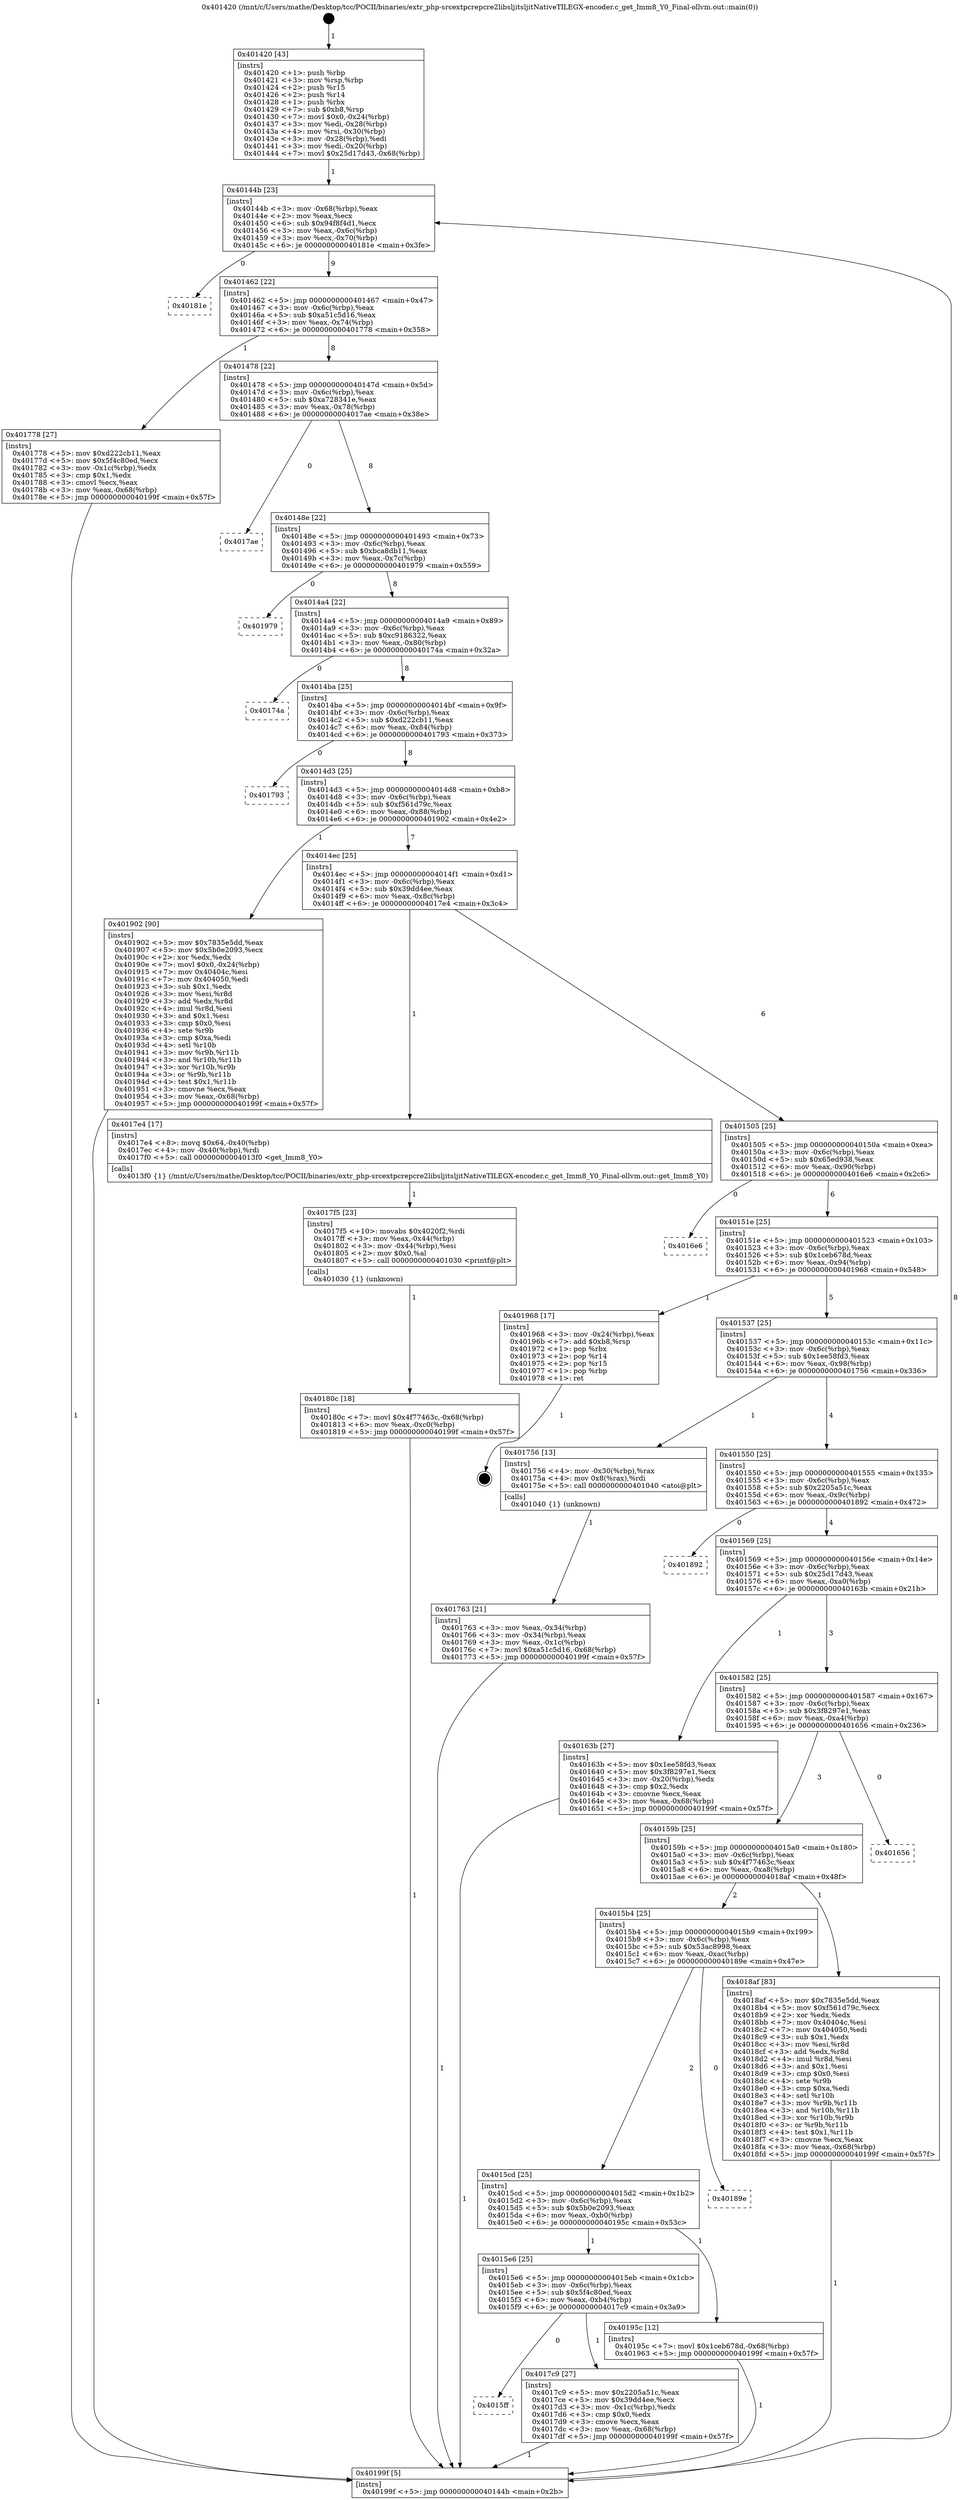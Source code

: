 digraph "0x401420" {
  label = "0x401420 (/mnt/c/Users/mathe/Desktop/tcc/POCII/binaries/extr_php-srcextpcrepcre2libsljitsljitNativeTILEGX-encoder.c_get_Imm8_Y0_Final-ollvm.out::main(0))"
  labelloc = "t"
  node[shape=record]

  Entry [label="",width=0.3,height=0.3,shape=circle,fillcolor=black,style=filled]
  "0x40144b" [label="{
     0x40144b [23]\l
     | [instrs]\l
     &nbsp;&nbsp;0x40144b \<+3\>: mov -0x68(%rbp),%eax\l
     &nbsp;&nbsp;0x40144e \<+2\>: mov %eax,%ecx\l
     &nbsp;&nbsp;0x401450 \<+6\>: sub $0x94f8f4d1,%ecx\l
     &nbsp;&nbsp;0x401456 \<+3\>: mov %eax,-0x6c(%rbp)\l
     &nbsp;&nbsp;0x401459 \<+3\>: mov %ecx,-0x70(%rbp)\l
     &nbsp;&nbsp;0x40145c \<+6\>: je 000000000040181e \<main+0x3fe\>\l
  }"]
  "0x40181e" [label="{
     0x40181e\l
  }", style=dashed]
  "0x401462" [label="{
     0x401462 [22]\l
     | [instrs]\l
     &nbsp;&nbsp;0x401462 \<+5\>: jmp 0000000000401467 \<main+0x47\>\l
     &nbsp;&nbsp;0x401467 \<+3\>: mov -0x6c(%rbp),%eax\l
     &nbsp;&nbsp;0x40146a \<+5\>: sub $0xa51c5d16,%eax\l
     &nbsp;&nbsp;0x40146f \<+3\>: mov %eax,-0x74(%rbp)\l
     &nbsp;&nbsp;0x401472 \<+6\>: je 0000000000401778 \<main+0x358\>\l
  }"]
  Exit [label="",width=0.3,height=0.3,shape=circle,fillcolor=black,style=filled,peripheries=2]
  "0x401778" [label="{
     0x401778 [27]\l
     | [instrs]\l
     &nbsp;&nbsp;0x401778 \<+5\>: mov $0xd222cb11,%eax\l
     &nbsp;&nbsp;0x40177d \<+5\>: mov $0x5f4c80ed,%ecx\l
     &nbsp;&nbsp;0x401782 \<+3\>: mov -0x1c(%rbp),%edx\l
     &nbsp;&nbsp;0x401785 \<+3\>: cmp $0x1,%edx\l
     &nbsp;&nbsp;0x401788 \<+3\>: cmovl %ecx,%eax\l
     &nbsp;&nbsp;0x40178b \<+3\>: mov %eax,-0x68(%rbp)\l
     &nbsp;&nbsp;0x40178e \<+5\>: jmp 000000000040199f \<main+0x57f\>\l
  }"]
  "0x401478" [label="{
     0x401478 [22]\l
     | [instrs]\l
     &nbsp;&nbsp;0x401478 \<+5\>: jmp 000000000040147d \<main+0x5d\>\l
     &nbsp;&nbsp;0x40147d \<+3\>: mov -0x6c(%rbp),%eax\l
     &nbsp;&nbsp;0x401480 \<+5\>: sub $0xa728341e,%eax\l
     &nbsp;&nbsp;0x401485 \<+3\>: mov %eax,-0x78(%rbp)\l
     &nbsp;&nbsp;0x401488 \<+6\>: je 00000000004017ae \<main+0x38e\>\l
  }"]
  "0x40180c" [label="{
     0x40180c [18]\l
     | [instrs]\l
     &nbsp;&nbsp;0x40180c \<+7\>: movl $0x4f77463c,-0x68(%rbp)\l
     &nbsp;&nbsp;0x401813 \<+6\>: mov %eax,-0xc0(%rbp)\l
     &nbsp;&nbsp;0x401819 \<+5\>: jmp 000000000040199f \<main+0x57f\>\l
  }"]
  "0x4017ae" [label="{
     0x4017ae\l
  }", style=dashed]
  "0x40148e" [label="{
     0x40148e [22]\l
     | [instrs]\l
     &nbsp;&nbsp;0x40148e \<+5\>: jmp 0000000000401493 \<main+0x73\>\l
     &nbsp;&nbsp;0x401493 \<+3\>: mov -0x6c(%rbp),%eax\l
     &nbsp;&nbsp;0x401496 \<+5\>: sub $0xbca8db11,%eax\l
     &nbsp;&nbsp;0x40149b \<+3\>: mov %eax,-0x7c(%rbp)\l
     &nbsp;&nbsp;0x40149e \<+6\>: je 0000000000401979 \<main+0x559\>\l
  }"]
  "0x4017f5" [label="{
     0x4017f5 [23]\l
     | [instrs]\l
     &nbsp;&nbsp;0x4017f5 \<+10\>: movabs $0x4020f2,%rdi\l
     &nbsp;&nbsp;0x4017ff \<+3\>: mov %eax,-0x44(%rbp)\l
     &nbsp;&nbsp;0x401802 \<+3\>: mov -0x44(%rbp),%esi\l
     &nbsp;&nbsp;0x401805 \<+2\>: mov $0x0,%al\l
     &nbsp;&nbsp;0x401807 \<+5\>: call 0000000000401030 \<printf@plt\>\l
     | [calls]\l
     &nbsp;&nbsp;0x401030 \{1\} (unknown)\l
  }"]
  "0x401979" [label="{
     0x401979\l
  }", style=dashed]
  "0x4014a4" [label="{
     0x4014a4 [22]\l
     | [instrs]\l
     &nbsp;&nbsp;0x4014a4 \<+5\>: jmp 00000000004014a9 \<main+0x89\>\l
     &nbsp;&nbsp;0x4014a9 \<+3\>: mov -0x6c(%rbp),%eax\l
     &nbsp;&nbsp;0x4014ac \<+5\>: sub $0xc9186322,%eax\l
     &nbsp;&nbsp;0x4014b1 \<+3\>: mov %eax,-0x80(%rbp)\l
     &nbsp;&nbsp;0x4014b4 \<+6\>: je 000000000040174a \<main+0x32a\>\l
  }"]
  "0x4015ff" [label="{
     0x4015ff\l
  }", style=dashed]
  "0x40174a" [label="{
     0x40174a\l
  }", style=dashed]
  "0x4014ba" [label="{
     0x4014ba [25]\l
     | [instrs]\l
     &nbsp;&nbsp;0x4014ba \<+5\>: jmp 00000000004014bf \<main+0x9f\>\l
     &nbsp;&nbsp;0x4014bf \<+3\>: mov -0x6c(%rbp),%eax\l
     &nbsp;&nbsp;0x4014c2 \<+5\>: sub $0xd222cb11,%eax\l
     &nbsp;&nbsp;0x4014c7 \<+6\>: mov %eax,-0x84(%rbp)\l
     &nbsp;&nbsp;0x4014cd \<+6\>: je 0000000000401793 \<main+0x373\>\l
  }"]
  "0x4017c9" [label="{
     0x4017c9 [27]\l
     | [instrs]\l
     &nbsp;&nbsp;0x4017c9 \<+5\>: mov $0x2205a51c,%eax\l
     &nbsp;&nbsp;0x4017ce \<+5\>: mov $0x39dd4ee,%ecx\l
     &nbsp;&nbsp;0x4017d3 \<+3\>: mov -0x1c(%rbp),%edx\l
     &nbsp;&nbsp;0x4017d6 \<+3\>: cmp $0x0,%edx\l
     &nbsp;&nbsp;0x4017d9 \<+3\>: cmove %ecx,%eax\l
     &nbsp;&nbsp;0x4017dc \<+3\>: mov %eax,-0x68(%rbp)\l
     &nbsp;&nbsp;0x4017df \<+5\>: jmp 000000000040199f \<main+0x57f\>\l
  }"]
  "0x401793" [label="{
     0x401793\l
  }", style=dashed]
  "0x4014d3" [label="{
     0x4014d3 [25]\l
     | [instrs]\l
     &nbsp;&nbsp;0x4014d3 \<+5\>: jmp 00000000004014d8 \<main+0xb8\>\l
     &nbsp;&nbsp;0x4014d8 \<+3\>: mov -0x6c(%rbp),%eax\l
     &nbsp;&nbsp;0x4014db \<+5\>: sub $0xf561d79c,%eax\l
     &nbsp;&nbsp;0x4014e0 \<+6\>: mov %eax,-0x88(%rbp)\l
     &nbsp;&nbsp;0x4014e6 \<+6\>: je 0000000000401902 \<main+0x4e2\>\l
  }"]
  "0x4015e6" [label="{
     0x4015e6 [25]\l
     | [instrs]\l
     &nbsp;&nbsp;0x4015e6 \<+5\>: jmp 00000000004015eb \<main+0x1cb\>\l
     &nbsp;&nbsp;0x4015eb \<+3\>: mov -0x6c(%rbp),%eax\l
     &nbsp;&nbsp;0x4015ee \<+5\>: sub $0x5f4c80ed,%eax\l
     &nbsp;&nbsp;0x4015f3 \<+6\>: mov %eax,-0xb4(%rbp)\l
     &nbsp;&nbsp;0x4015f9 \<+6\>: je 00000000004017c9 \<main+0x3a9\>\l
  }"]
  "0x401902" [label="{
     0x401902 [90]\l
     | [instrs]\l
     &nbsp;&nbsp;0x401902 \<+5\>: mov $0x7835e5dd,%eax\l
     &nbsp;&nbsp;0x401907 \<+5\>: mov $0x5b0e2093,%ecx\l
     &nbsp;&nbsp;0x40190c \<+2\>: xor %edx,%edx\l
     &nbsp;&nbsp;0x40190e \<+7\>: movl $0x0,-0x24(%rbp)\l
     &nbsp;&nbsp;0x401915 \<+7\>: mov 0x40404c,%esi\l
     &nbsp;&nbsp;0x40191c \<+7\>: mov 0x404050,%edi\l
     &nbsp;&nbsp;0x401923 \<+3\>: sub $0x1,%edx\l
     &nbsp;&nbsp;0x401926 \<+3\>: mov %esi,%r8d\l
     &nbsp;&nbsp;0x401929 \<+3\>: add %edx,%r8d\l
     &nbsp;&nbsp;0x40192c \<+4\>: imul %r8d,%esi\l
     &nbsp;&nbsp;0x401930 \<+3\>: and $0x1,%esi\l
     &nbsp;&nbsp;0x401933 \<+3\>: cmp $0x0,%esi\l
     &nbsp;&nbsp;0x401936 \<+4\>: sete %r9b\l
     &nbsp;&nbsp;0x40193a \<+3\>: cmp $0xa,%edi\l
     &nbsp;&nbsp;0x40193d \<+4\>: setl %r10b\l
     &nbsp;&nbsp;0x401941 \<+3\>: mov %r9b,%r11b\l
     &nbsp;&nbsp;0x401944 \<+3\>: and %r10b,%r11b\l
     &nbsp;&nbsp;0x401947 \<+3\>: xor %r10b,%r9b\l
     &nbsp;&nbsp;0x40194a \<+3\>: or %r9b,%r11b\l
     &nbsp;&nbsp;0x40194d \<+4\>: test $0x1,%r11b\l
     &nbsp;&nbsp;0x401951 \<+3\>: cmovne %ecx,%eax\l
     &nbsp;&nbsp;0x401954 \<+3\>: mov %eax,-0x68(%rbp)\l
     &nbsp;&nbsp;0x401957 \<+5\>: jmp 000000000040199f \<main+0x57f\>\l
  }"]
  "0x4014ec" [label="{
     0x4014ec [25]\l
     | [instrs]\l
     &nbsp;&nbsp;0x4014ec \<+5\>: jmp 00000000004014f1 \<main+0xd1\>\l
     &nbsp;&nbsp;0x4014f1 \<+3\>: mov -0x6c(%rbp),%eax\l
     &nbsp;&nbsp;0x4014f4 \<+5\>: sub $0x39dd4ee,%eax\l
     &nbsp;&nbsp;0x4014f9 \<+6\>: mov %eax,-0x8c(%rbp)\l
     &nbsp;&nbsp;0x4014ff \<+6\>: je 00000000004017e4 \<main+0x3c4\>\l
  }"]
  "0x40195c" [label="{
     0x40195c [12]\l
     | [instrs]\l
     &nbsp;&nbsp;0x40195c \<+7\>: movl $0x1ceb678d,-0x68(%rbp)\l
     &nbsp;&nbsp;0x401963 \<+5\>: jmp 000000000040199f \<main+0x57f\>\l
  }"]
  "0x4017e4" [label="{
     0x4017e4 [17]\l
     | [instrs]\l
     &nbsp;&nbsp;0x4017e4 \<+8\>: movq $0x64,-0x40(%rbp)\l
     &nbsp;&nbsp;0x4017ec \<+4\>: mov -0x40(%rbp),%rdi\l
     &nbsp;&nbsp;0x4017f0 \<+5\>: call 00000000004013f0 \<get_Imm8_Y0\>\l
     | [calls]\l
     &nbsp;&nbsp;0x4013f0 \{1\} (/mnt/c/Users/mathe/Desktop/tcc/POCII/binaries/extr_php-srcextpcrepcre2libsljitsljitNativeTILEGX-encoder.c_get_Imm8_Y0_Final-ollvm.out::get_Imm8_Y0)\l
  }"]
  "0x401505" [label="{
     0x401505 [25]\l
     | [instrs]\l
     &nbsp;&nbsp;0x401505 \<+5\>: jmp 000000000040150a \<main+0xea\>\l
     &nbsp;&nbsp;0x40150a \<+3\>: mov -0x6c(%rbp),%eax\l
     &nbsp;&nbsp;0x40150d \<+5\>: sub $0x65ed938,%eax\l
     &nbsp;&nbsp;0x401512 \<+6\>: mov %eax,-0x90(%rbp)\l
     &nbsp;&nbsp;0x401518 \<+6\>: je 00000000004016e6 \<main+0x2c6\>\l
  }"]
  "0x4015cd" [label="{
     0x4015cd [25]\l
     | [instrs]\l
     &nbsp;&nbsp;0x4015cd \<+5\>: jmp 00000000004015d2 \<main+0x1b2\>\l
     &nbsp;&nbsp;0x4015d2 \<+3\>: mov -0x6c(%rbp),%eax\l
     &nbsp;&nbsp;0x4015d5 \<+5\>: sub $0x5b0e2093,%eax\l
     &nbsp;&nbsp;0x4015da \<+6\>: mov %eax,-0xb0(%rbp)\l
     &nbsp;&nbsp;0x4015e0 \<+6\>: je 000000000040195c \<main+0x53c\>\l
  }"]
  "0x4016e6" [label="{
     0x4016e6\l
  }", style=dashed]
  "0x40151e" [label="{
     0x40151e [25]\l
     | [instrs]\l
     &nbsp;&nbsp;0x40151e \<+5\>: jmp 0000000000401523 \<main+0x103\>\l
     &nbsp;&nbsp;0x401523 \<+3\>: mov -0x6c(%rbp),%eax\l
     &nbsp;&nbsp;0x401526 \<+5\>: sub $0x1ceb678d,%eax\l
     &nbsp;&nbsp;0x40152b \<+6\>: mov %eax,-0x94(%rbp)\l
     &nbsp;&nbsp;0x401531 \<+6\>: je 0000000000401968 \<main+0x548\>\l
  }"]
  "0x40189e" [label="{
     0x40189e\l
  }", style=dashed]
  "0x401968" [label="{
     0x401968 [17]\l
     | [instrs]\l
     &nbsp;&nbsp;0x401968 \<+3\>: mov -0x24(%rbp),%eax\l
     &nbsp;&nbsp;0x40196b \<+7\>: add $0xb8,%rsp\l
     &nbsp;&nbsp;0x401972 \<+1\>: pop %rbx\l
     &nbsp;&nbsp;0x401973 \<+2\>: pop %r14\l
     &nbsp;&nbsp;0x401975 \<+2\>: pop %r15\l
     &nbsp;&nbsp;0x401977 \<+1\>: pop %rbp\l
     &nbsp;&nbsp;0x401978 \<+1\>: ret\l
  }"]
  "0x401537" [label="{
     0x401537 [25]\l
     | [instrs]\l
     &nbsp;&nbsp;0x401537 \<+5\>: jmp 000000000040153c \<main+0x11c\>\l
     &nbsp;&nbsp;0x40153c \<+3\>: mov -0x6c(%rbp),%eax\l
     &nbsp;&nbsp;0x40153f \<+5\>: sub $0x1ee58fd3,%eax\l
     &nbsp;&nbsp;0x401544 \<+6\>: mov %eax,-0x98(%rbp)\l
     &nbsp;&nbsp;0x40154a \<+6\>: je 0000000000401756 \<main+0x336\>\l
  }"]
  "0x4015b4" [label="{
     0x4015b4 [25]\l
     | [instrs]\l
     &nbsp;&nbsp;0x4015b4 \<+5\>: jmp 00000000004015b9 \<main+0x199\>\l
     &nbsp;&nbsp;0x4015b9 \<+3\>: mov -0x6c(%rbp),%eax\l
     &nbsp;&nbsp;0x4015bc \<+5\>: sub $0x53ac8998,%eax\l
     &nbsp;&nbsp;0x4015c1 \<+6\>: mov %eax,-0xac(%rbp)\l
     &nbsp;&nbsp;0x4015c7 \<+6\>: je 000000000040189e \<main+0x47e\>\l
  }"]
  "0x401756" [label="{
     0x401756 [13]\l
     | [instrs]\l
     &nbsp;&nbsp;0x401756 \<+4\>: mov -0x30(%rbp),%rax\l
     &nbsp;&nbsp;0x40175a \<+4\>: mov 0x8(%rax),%rdi\l
     &nbsp;&nbsp;0x40175e \<+5\>: call 0000000000401040 \<atoi@plt\>\l
     | [calls]\l
     &nbsp;&nbsp;0x401040 \{1\} (unknown)\l
  }"]
  "0x401550" [label="{
     0x401550 [25]\l
     | [instrs]\l
     &nbsp;&nbsp;0x401550 \<+5\>: jmp 0000000000401555 \<main+0x135\>\l
     &nbsp;&nbsp;0x401555 \<+3\>: mov -0x6c(%rbp),%eax\l
     &nbsp;&nbsp;0x401558 \<+5\>: sub $0x2205a51c,%eax\l
     &nbsp;&nbsp;0x40155d \<+6\>: mov %eax,-0x9c(%rbp)\l
     &nbsp;&nbsp;0x401563 \<+6\>: je 0000000000401892 \<main+0x472\>\l
  }"]
  "0x4018af" [label="{
     0x4018af [83]\l
     | [instrs]\l
     &nbsp;&nbsp;0x4018af \<+5\>: mov $0x7835e5dd,%eax\l
     &nbsp;&nbsp;0x4018b4 \<+5\>: mov $0xf561d79c,%ecx\l
     &nbsp;&nbsp;0x4018b9 \<+2\>: xor %edx,%edx\l
     &nbsp;&nbsp;0x4018bb \<+7\>: mov 0x40404c,%esi\l
     &nbsp;&nbsp;0x4018c2 \<+7\>: mov 0x404050,%edi\l
     &nbsp;&nbsp;0x4018c9 \<+3\>: sub $0x1,%edx\l
     &nbsp;&nbsp;0x4018cc \<+3\>: mov %esi,%r8d\l
     &nbsp;&nbsp;0x4018cf \<+3\>: add %edx,%r8d\l
     &nbsp;&nbsp;0x4018d2 \<+4\>: imul %r8d,%esi\l
     &nbsp;&nbsp;0x4018d6 \<+3\>: and $0x1,%esi\l
     &nbsp;&nbsp;0x4018d9 \<+3\>: cmp $0x0,%esi\l
     &nbsp;&nbsp;0x4018dc \<+4\>: sete %r9b\l
     &nbsp;&nbsp;0x4018e0 \<+3\>: cmp $0xa,%edi\l
     &nbsp;&nbsp;0x4018e3 \<+4\>: setl %r10b\l
     &nbsp;&nbsp;0x4018e7 \<+3\>: mov %r9b,%r11b\l
     &nbsp;&nbsp;0x4018ea \<+3\>: and %r10b,%r11b\l
     &nbsp;&nbsp;0x4018ed \<+3\>: xor %r10b,%r9b\l
     &nbsp;&nbsp;0x4018f0 \<+3\>: or %r9b,%r11b\l
     &nbsp;&nbsp;0x4018f3 \<+4\>: test $0x1,%r11b\l
     &nbsp;&nbsp;0x4018f7 \<+3\>: cmovne %ecx,%eax\l
     &nbsp;&nbsp;0x4018fa \<+3\>: mov %eax,-0x68(%rbp)\l
     &nbsp;&nbsp;0x4018fd \<+5\>: jmp 000000000040199f \<main+0x57f\>\l
  }"]
  "0x401892" [label="{
     0x401892\l
  }", style=dashed]
  "0x401569" [label="{
     0x401569 [25]\l
     | [instrs]\l
     &nbsp;&nbsp;0x401569 \<+5\>: jmp 000000000040156e \<main+0x14e\>\l
     &nbsp;&nbsp;0x40156e \<+3\>: mov -0x6c(%rbp),%eax\l
     &nbsp;&nbsp;0x401571 \<+5\>: sub $0x25d17d43,%eax\l
     &nbsp;&nbsp;0x401576 \<+6\>: mov %eax,-0xa0(%rbp)\l
     &nbsp;&nbsp;0x40157c \<+6\>: je 000000000040163b \<main+0x21b\>\l
  }"]
  "0x40159b" [label="{
     0x40159b [25]\l
     | [instrs]\l
     &nbsp;&nbsp;0x40159b \<+5\>: jmp 00000000004015a0 \<main+0x180\>\l
     &nbsp;&nbsp;0x4015a0 \<+3\>: mov -0x6c(%rbp),%eax\l
     &nbsp;&nbsp;0x4015a3 \<+5\>: sub $0x4f77463c,%eax\l
     &nbsp;&nbsp;0x4015a8 \<+6\>: mov %eax,-0xa8(%rbp)\l
     &nbsp;&nbsp;0x4015ae \<+6\>: je 00000000004018af \<main+0x48f\>\l
  }"]
  "0x40163b" [label="{
     0x40163b [27]\l
     | [instrs]\l
     &nbsp;&nbsp;0x40163b \<+5\>: mov $0x1ee58fd3,%eax\l
     &nbsp;&nbsp;0x401640 \<+5\>: mov $0x3f8297e1,%ecx\l
     &nbsp;&nbsp;0x401645 \<+3\>: mov -0x20(%rbp),%edx\l
     &nbsp;&nbsp;0x401648 \<+3\>: cmp $0x2,%edx\l
     &nbsp;&nbsp;0x40164b \<+3\>: cmovne %ecx,%eax\l
     &nbsp;&nbsp;0x40164e \<+3\>: mov %eax,-0x68(%rbp)\l
     &nbsp;&nbsp;0x401651 \<+5\>: jmp 000000000040199f \<main+0x57f\>\l
  }"]
  "0x401582" [label="{
     0x401582 [25]\l
     | [instrs]\l
     &nbsp;&nbsp;0x401582 \<+5\>: jmp 0000000000401587 \<main+0x167\>\l
     &nbsp;&nbsp;0x401587 \<+3\>: mov -0x6c(%rbp),%eax\l
     &nbsp;&nbsp;0x40158a \<+5\>: sub $0x3f8297e1,%eax\l
     &nbsp;&nbsp;0x40158f \<+6\>: mov %eax,-0xa4(%rbp)\l
     &nbsp;&nbsp;0x401595 \<+6\>: je 0000000000401656 \<main+0x236\>\l
  }"]
  "0x40199f" [label="{
     0x40199f [5]\l
     | [instrs]\l
     &nbsp;&nbsp;0x40199f \<+5\>: jmp 000000000040144b \<main+0x2b\>\l
  }"]
  "0x401420" [label="{
     0x401420 [43]\l
     | [instrs]\l
     &nbsp;&nbsp;0x401420 \<+1\>: push %rbp\l
     &nbsp;&nbsp;0x401421 \<+3\>: mov %rsp,%rbp\l
     &nbsp;&nbsp;0x401424 \<+2\>: push %r15\l
     &nbsp;&nbsp;0x401426 \<+2\>: push %r14\l
     &nbsp;&nbsp;0x401428 \<+1\>: push %rbx\l
     &nbsp;&nbsp;0x401429 \<+7\>: sub $0xb8,%rsp\l
     &nbsp;&nbsp;0x401430 \<+7\>: movl $0x0,-0x24(%rbp)\l
     &nbsp;&nbsp;0x401437 \<+3\>: mov %edi,-0x28(%rbp)\l
     &nbsp;&nbsp;0x40143a \<+4\>: mov %rsi,-0x30(%rbp)\l
     &nbsp;&nbsp;0x40143e \<+3\>: mov -0x28(%rbp),%edi\l
     &nbsp;&nbsp;0x401441 \<+3\>: mov %edi,-0x20(%rbp)\l
     &nbsp;&nbsp;0x401444 \<+7\>: movl $0x25d17d43,-0x68(%rbp)\l
  }"]
  "0x401763" [label="{
     0x401763 [21]\l
     | [instrs]\l
     &nbsp;&nbsp;0x401763 \<+3\>: mov %eax,-0x34(%rbp)\l
     &nbsp;&nbsp;0x401766 \<+3\>: mov -0x34(%rbp),%eax\l
     &nbsp;&nbsp;0x401769 \<+3\>: mov %eax,-0x1c(%rbp)\l
     &nbsp;&nbsp;0x40176c \<+7\>: movl $0xa51c5d16,-0x68(%rbp)\l
     &nbsp;&nbsp;0x401773 \<+5\>: jmp 000000000040199f \<main+0x57f\>\l
  }"]
  "0x401656" [label="{
     0x401656\l
  }", style=dashed]
  Entry -> "0x401420" [label=" 1"]
  "0x40144b" -> "0x40181e" [label=" 0"]
  "0x40144b" -> "0x401462" [label=" 9"]
  "0x401968" -> Exit [label=" 1"]
  "0x401462" -> "0x401778" [label=" 1"]
  "0x401462" -> "0x401478" [label=" 8"]
  "0x40195c" -> "0x40199f" [label=" 1"]
  "0x401478" -> "0x4017ae" [label=" 0"]
  "0x401478" -> "0x40148e" [label=" 8"]
  "0x401902" -> "0x40199f" [label=" 1"]
  "0x40148e" -> "0x401979" [label=" 0"]
  "0x40148e" -> "0x4014a4" [label=" 8"]
  "0x4018af" -> "0x40199f" [label=" 1"]
  "0x4014a4" -> "0x40174a" [label=" 0"]
  "0x4014a4" -> "0x4014ba" [label=" 8"]
  "0x40180c" -> "0x40199f" [label=" 1"]
  "0x4014ba" -> "0x401793" [label=" 0"]
  "0x4014ba" -> "0x4014d3" [label=" 8"]
  "0x4017f5" -> "0x40180c" [label=" 1"]
  "0x4014d3" -> "0x401902" [label=" 1"]
  "0x4014d3" -> "0x4014ec" [label=" 7"]
  "0x4017c9" -> "0x40199f" [label=" 1"]
  "0x4014ec" -> "0x4017e4" [label=" 1"]
  "0x4014ec" -> "0x401505" [label=" 6"]
  "0x4015e6" -> "0x4015ff" [label=" 0"]
  "0x401505" -> "0x4016e6" [label=" 0"]
  "0x401505" -> "0x40151e" [label=" 6"]
  "0x4017e4" -> "0x4017f5" [label=" 1"]
  "0x40151e" -> "0x401968" [label=" 1"]
  "0x40151e" -> "0x401537" [label=" 5"]
  "0x4015cd" -> "0x4015e6" [label=" 1"]
  "0x401537" -> "0x401756" [label=" 1"]
  "0x401537" -> "0x401550" [label=" 4"]
  "0x4015e6" -> "0x4017c9" [label=" 1"]
  "0x401550" -> "0x401892" [label=" 0"]
  "0x401550" -> "0x401569" [label=" 4"]
  "0x4015b4" -> "0x4015cd" [label=" 2"]
  "0x401569" -> "0x40163b" [label=" 1"]
  "0x401569" -> "0x401582" [label=" 3"]
  "0x40163b" -> "0x40199f" [label=" 1"]
  "0x401420" -> "0x40144b" [label=" 1"]
  "0x40199f" -> "0x40144b" [label=" 8"]
  "0x401756" -> "0x401763" [label=" 1"]
  "0x401763" -> "0x40199f" [label=" 1"]
  "0x401778" -> "0x40199f" [label=" 1"]
  "0x4015cd" -> "0x40195c" [label=" 1"]
  "0x401582" -> "0x401656" [label=" 0"]
  "0x401582" -> "0x40159b" [label=" 3"]
  "0x4015b4" -> "0x40189e" [label=" 0"]
  "0x40159b" -> "0x4018af" [label=" 1"]
  "0x40159b" -> "0x4015b4" [label=" 2"]
}
